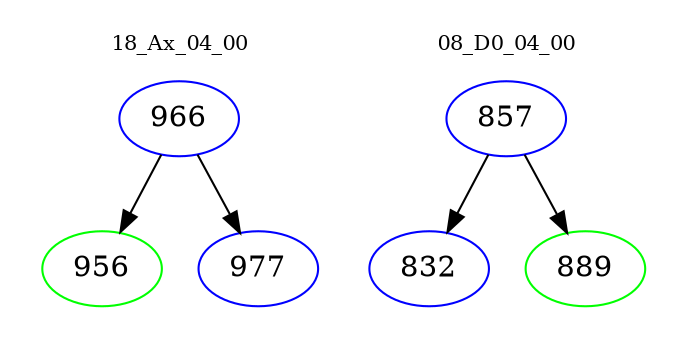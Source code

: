 digraph{
subgraph cluster_0 {
color = white
label = "18_Ax_04_00";
fontsize=10;
T0_966 [label="966", color="blue"]
T0_966 -> T0_956 [color="black"]
T0_956 [label="956", color="green"]
T0_966 -> T0_977 [color="black"]
T0_977 [label="977", color="blue"]
}
subgraph cluster_1 {
color = white
label = "08_D0_04_00";
fontsize=10;
T1_857 [label="857", color="blue"]
T1_857 -> T1_832 [color="black"]
T1_832 [label="832", color="blue"]
T1_857 -> T1_889 [color="black"]
T1_889 [label="889", color="green"]
}
}
